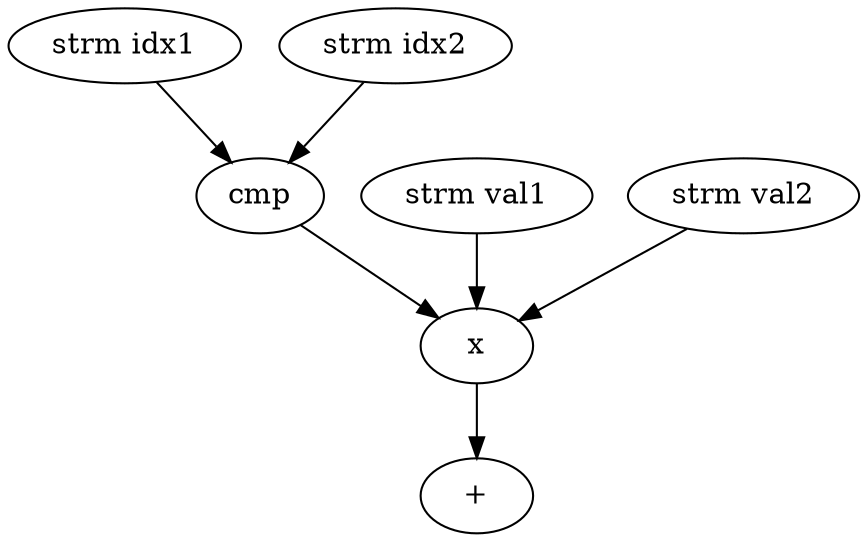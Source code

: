 digraph Sparse_Vec_Mult_stream_join_dataflow {
    
 0 [label = "strm idx1"]
 1 [label = "strm idx2"]
 2 [label = "strm val1"]
 3 [label = "strm val2"]
 4 [label = "cmp"]
 5 [label = "x"]
 6 [label = "+"]
 
 
 0 -> 4
 1 -> 4
 2 -> 5
 3 -> 5
 4 -> 5
 5 -> 6
 
}
